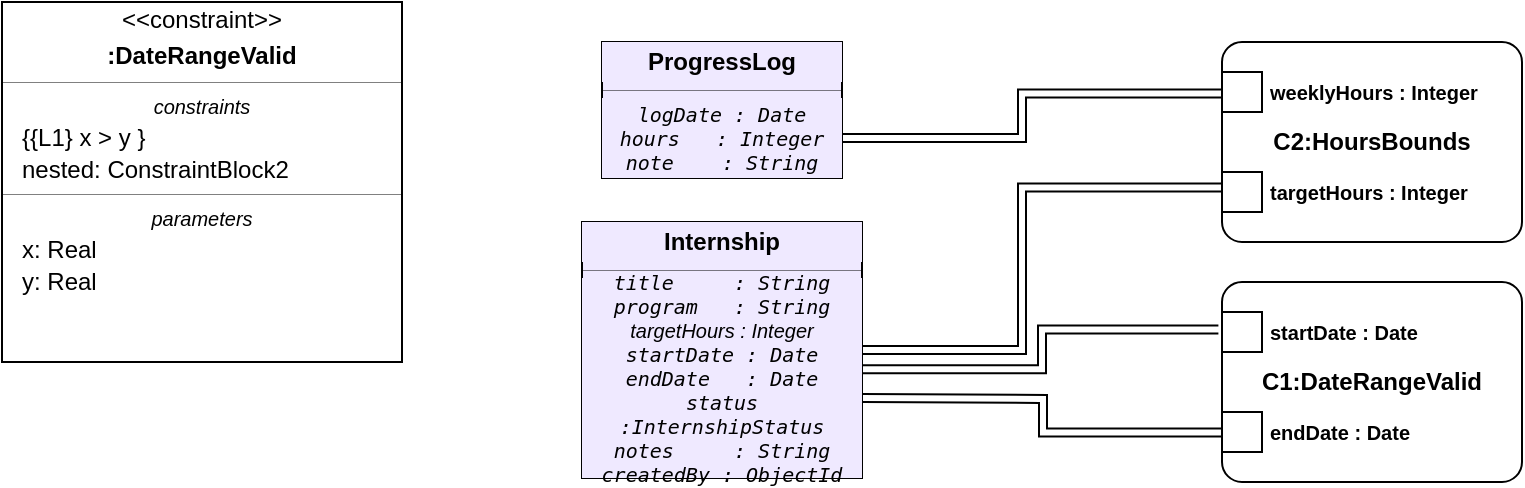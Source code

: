 <mxfile version="28.1.0">
  <diagram name="Page-1" id="t2bU7IRWSIcQhggi6Y1c">
    <mxGraphModel dx="679" dy="1181" grid="1" gridSize="10" guides="1" tooltips="1" connect="1" arrows="1" fold="1" page="1" pageScale="1" pageWidth="1169" pageHeight="827" math="0" shadow="0">
      <root>
        <mxCell id="0" />
        <mxCell id="1" parent="0" />
        <mxCell id="8ZP6HPVgM4Zu-W5BOYoo-1" value="" style="fontStyle=1;align=center;verticalAlign=middle;childLayout=stackLayout;horizontal=1;horizontalStack=0;resizeParent=1;resizeParentMax=0;resizeLast=0;marginBottom=0;" vertex="1" parent="1">
          <mxGeometry x="20" y="-810" width="200" height="180" as="geometry" />
        </mxCell>
        <mxCell id="8ZP6HPVgM4Zu-W5BOYoo-2" value="&amp;lt;&amp;lt;constraint&amp;gt;&amp;gt;" style="html=1;align=center;spacing=0;verticalAlign=middle;strokeColor=none;fillColor=none;whiteSpace=wrap;" vertex="1" parent="8ZP6HPVgM4Zu-W5BOYoo-1">
          <mxGeometry width="200" height="18" as="geometry" />
        </mxCell>
        <mxCell id="8ZP6HPVgM4Zu-W5BOYoo-3" value=":DateRangeValid" style="html=1;align=center;spacing=0;verticalAlign=middle;strokeColor=none;fillColor=none;whiteSpace=wrap;fontStyle=1;" vertex="1" parent="8ZP6HPVgM4Zu-W5BOYoo-1">
          <mxGeometry y="18" width="200" height="18" as="geometry" />
        </mxCell>
        <mxCell id="8ZP6HPVgM4Zu-W5BOYoo-4" value="" style="line;strokeWidth=0.25;fillColor=none;align=left;verticalAlign=middle;spacingTop=-1;spacingLeft=3;spacingRight=3;rotatable=0;labelPosition=right;points=[];portConstraint=eastwest;" vertex="1" parent="8ZP6HPVgM4Zu-W5BOYoo-1">
          <mxGeometry y="36" width="200" height="8" as="geometry" />
        </mxCell>
        <mxCell id="8ZP6HPVgM4Zu-W5BOYoo-5" value="constraints" style="html=1;align=center;spacing=0;verticalAlign=middle;strokeColor=none;fillColor=none;whiteSpace=wrap;fontStyle=2;fontSize=10;" vertex="1" parent="8ZP6HPVgM4Zu-W5BOYoo-1">
          <mxGeometry y="44" width="200" height="16" as="geometry" />
        </mxCell>
        <mxCell id="8ZP6HPVgM4Zu-W5BOYoo-6" value="{{L1} x &gt; y }" style="html=1;align=left;spacing=0;spacingLeft=10;verticalAlign=middle;strokeColor=none;fillColor=none;whiteSpace=wrap;" vertex="1" parent="8ZP6HPVgM4Zu-W5BOYoo-1">
          <mxGeometry y="60" width="200" height="16" as="geometry" />
        </mxCell>
        <mxCell id="8ZP6HPVgM4Zu-W5BOYoo-7" value="nested: ConstraintBlock2" style="html=1;align=left;spacing=0;spacingLeft=10;verticalAlign=middle;strokeColor=none;fillColor=none;whiteSpace=wrap;" vertex="1" parent="8ZP6HPVgM4Zu-W5BOYoo-1">
          <mxGeometry y="76" width="200" height="16" as="geometry" />
        </mxCell>
        <mxCell id="8ZP6HPVgM4Zu-W5BOYoo-8" value="" style="line;strokeWidth=0.25;fillColor=none;align=left;verticalAlign=middle;spacingTop=-1;spacingLeft=3;spacingRight=3;rotatable=0;labelPosition=right;points=[];portConstraint=eastwest;" vertex="1" parent="8ZP6HPVgM4Zu-W5BOYoo-1">
          <mxGeometry y="92" width="200" height="8" as="geometry" />
        </mxCell>
        <mxCell id="8ZP6HPVgM4Zu-W5BOYoo-9" value="parameters" style="html=1;align=center;spacing=0;verticalAlign=middle;strokeColor=none;fillColor=none;whiteSpace=wrap;fontStyle=2;fontSize=10;" vertex="1" parent="8ZP6HPVgM4Zu-W5BOYoo-1">
          <mxGeometry y="100" width="200" height="16" as="geometry" />
        </mxCell>
        <mxCell id="8ZP6HPVgM4Zu-W5BOYoo-10" value="x: Real" style="html=1;align=left;spacing=0;spacingLeft=10;verticalAlign=middle;strokeColor=none;fillColor=none;whiteSpace=wrap;" vertex="1" parent="8ZP6HPVgM4Zu-W5BOYoo-1">
          <mxGeometry y="116" width="200" height="16" as="geometry" />
        </mxCell>
        <mxCell id="8ZP6HPVgM4Zu-W5BOYoo-11" value="y: Real" style="html=1;align=left;spacing=0;spacingLeft=10;verticalAlign=middle;strokeColor=none;fillColor=none;whiteSpace=wrap;" vertex="1" parent="8ZP6HPVgM4Zu-W5BOYoo-1">
          <mxGeometry y="132" width="200" height="16" as="geometry" />
        </mxCell>
        <mxCell id="8ZP6HPVgM4Zu-W5BOYoo-12" value="" style="html=1;align=left;spacing=0;spacingLeft=10;verticalAlign=middle;strokeColor=none;fillColor=none;whiteSpace=wrap;" vertex="1" parent="8ZP6HPVgM4Zu-W5BOYoo-1">
          <mxGeometry y="148" width="200" height="32" as="geometry" />
        </mxCell>
        <mxCell id="8ZP6HPVgM4Zu-W5BOYoo-13" value="C1:DateRangeValid" style="html=1;shape=mxgraph.sysml.paramDgm;fontStyle=1;whiteSpace=wrap;align=center;" vertex="1" parent="1">
          <mxGeometry x="630" y="-670" width="150" height="100" as="geometry" />
        </mxCell>
        <mxCell id="8ZP6HPVgM4Zu-W5BOYoo-14" value="startDate : Date" style="resizable=0;html=1;align=left;verticalAlign=middle;labelPosition=left;verticalLabelPosition=middle;labelBackgroundColor=none;fontSize=10;spacingLeft=22;fontStyle=1;" connectable="0" vertex="1" parent="8ZP6HPVgM4Zu-W5BOYoo-13">
          <mxGeometry y="25" as="geometry" />
        </mxCell>
        <mxCell id="8ZP6HPVgM4Zu-W5BOYoo-15" value="endDate : Date" style="resizable=0;html=1;align=left;verticalAlign=middle;labelPosition=left;verticalLabelPosition=middle;labelBackgroundColor=none;fontSize=10;spacingLeft=22;fontStyle=1;" connectable="0" vertex="1" parent="8ZP6HPVgM4Zu-W5BOYoo-13">
          <mxGeometry y="75" as="geometry" />
        </mxCell>
        <mxCell id="8ZP6HPVgM4Zu-W5BOYoo-16" value="C2:HoursBounds" style="html=1;shape=mxgraph.sysml.paramDgm;fontStyle=1;whiteSpace=wrap;align=center;" vertex="1" parent="1">
          <mxGeometry x="630" y="-790" width="150" height="100" as="geometry" />
        </mxCell>
        <mxCell id="8ZP6HPVgM4Zu-W5BOYoo-17" value="weeklyHours : Integer" style="resizable=0;html=1;align=left;verticalAlign=middle;labelPosition=left;verticalLabelPosition=middle;labelBackgroundColor=none;fontSize=10;spacingLeft=22;fontStyle=1;" connectable="0" vertex="1" parent="8ZP6HPVgM4Zu-W5BOYoo-16">
          <mxGeometry y="25" as="geometry" />
        </mxCell>
        <mxCell id="8ZP6HPVgM4Zu-W5BOYoo-18" value="targetHours : Integer" style="resizable=0;html=1;align=left;verticalAlign=middle;labelPosition=left;verticalLabelPosition=middle;labelBackgroundColor=none;fontSize=10;spacingLeft=22;fontStyle=1;" connectable="0" vertex="1" parent="8ZP6HPVgM4Zu-W5BOYoo-16">
          <mxGeometry y="75" as="geometry" />
        </mxCell>
        <mxCell id="8ZP6HPVgM4Zu-W5BOYoo-19" value="" style="fontStyle=1;align=center;verticalAlign=middle;childLayout=stackLayout;horizontal=1;horizontalStack=0;resizeParent=1;resizeParentMax=0;resizeLast=0;marginBottom=0;labelBackgroundColor=none;fillColor=#EFE9FF;" vertex="1" parent="1">
          <mxGeometry x="310" y="-700" width="140" height="128" as="geometry" />
        </mxCell>
        <mxCell id="8ZP6HPVgM4Zu-W5BOYoo-20" value="Internship" style="html=1;align=center;spacing=0;verticalAlign=middle;strokeColor=none;fillColor=#EFE9FF;whiteSpace=wrap;fontStyle=1;labelBackgroundColor=none;" vertex="1" parent="8ZP6HPVgM4Zu-W5BOYoo-19">
          <mxGeometry width="140" height="20" as="geometry" />
        </mxCell>
        <mxCell id="8ZP6HPVgM4Zu-W5BOYoo-21" value="" style="line;strokeWidth=0.25;fillColor=#EFE9FF;align=left;verticalAlign=middle;spacingTop=-1;spacingLeft=3;spacingRight=3;rotatable=0;labelPosition=right;points=[];portConstraint=eastwest;labelBackgroundColor=none;" vertex="1" parent="8ZP6HPVgM4Zu-W5BOYoo-19">
          <mxGeometry y="20" width="140" height="8" as="geometry" />
        </mxCell>
        <mxCell id="8ZP6HPVgM4Zu-W5BOYoo-22" value="&lt;div&gt;&lt;font face=&quot;monospace&quot;&gt;title&amp;nbsp; &amp;nbsp; &amp;nbsp;: String&lt;/font&gt;&lt;/div&gt;&lt;div&gt;&lt;font face=&quot;monospace&quot;&gt;program&amp;nbsp; &amp;nbsp;: String&lt;/font&gt;&lt;/div&gt;&lt;div&gt;targetHours : Integer&lt;font face=&quot;monospace&quot;&gt;&lt;/font&gt;&lt;/div&gt;&lt;div&gt;&lt;font face=&quot;monospace&quot;&gt;startDate : Date&lt;/font&gt;&lt;/div&gt;&lt;div&gt;&lt;font face=&quot;monospace&quot;&gt;endDate&amp;nbsp; &amp;nbsp;: Date&lt;/font&gt;&lt;/div&gt;&lt;div&gt;&lt;font face=&quot;monospace&quot;&gt;status :InternshipStatus&lt;/font&gt;&lt;/div&gt;&lt;div&gt;&lt;font face=&quot;monospace&quot;&gt;notes&amp;nbsp; &amp;nbsp; &amp;nbsp;: String&lt;/font&gt;&lt;/div&gt;&lt;div&gt;&lt;font face=&quot;monospace&quot;&gt;createdBy : ObjectId&lt;/font&gt;&lt;/div&gt;" style="html=1;align=center;spacing=0;verticalAlign=middle;strokeColor=none;fillColor=#EFE9FF;whiteSpace=wrap;fontStyle=2;fontSize=10;labelBackgroundColor=none;" vertex="1" parent="8ZP6HPVgM4Zu-W5BOYoo-19">
          <mxGeometry y="28" width="140" height="100" as="geometry" />
        </mxCell>
        <mxCell id="8ZP6HPVgM4Zu-W5BOYoo-24" value="" style="fontStyle=1;align=center;verticalAlign=middle;childLayout=stackLayout;horizontal=1;horizontalStack=0;resizeParent=1;resizeParentMax=0;resizeLast=0;marginBottom=0;labelBackgroundColor=none;fillColor=#EFE9FF;" vertex="1" parent="1">
          <mxGeometry x="320" y="-790" width="120" height="68" as="geometry" />
        </mxCell>
        <mxCell id="8ZP6HPVgM4Zu-W5BOYoo-25" value="ProgressLog" style="html=1;align=center;spacing=0;verticalAlign=middle;strokeColor=none;fillColor=#EFE9FF;whiteSpace=wrap;fontStyle=1;labelBackgroundColor=none;" vertex="1" parent="8ZP6HPVgM4Zu-W5BOYoo-24">
          <mxGeometry width="120" height="20" as="geometry" />
        </mxCell>
        <mxCell id="8ZP6HPVgM4Zu-W5BOYoo-26" value="" style="line;strokeWidth=0.25;fillColor=#EFE9FF;align=left;verticalAlign=middle;spacingTop=-1;spacingLeft=3;spacingRight=3;rotatable=0;labelPosition=right;points=[];portConstraint=eastwest;labelBackgroundColor=none;" vertex="1" parent="8ZP6HPVgM4Zu-W5BOYoo-24">
          <mxGeometry y="20" width="120" height="8" as="geometry" />
        </mxCell>
        <mxCell id="8ZP6HPVgM4Zu-W5BOYoo-27" value="&lt;div&gt;&lt;font face=&quot;monospace&quot;&gt;logDate : Date&lt;/font&gt;&lt;/div&gt;&lt;div&gt;&lt;font face=&quot;monospace&quot;&gt;hours&amp;nbsp; &amp;nbsp;: Integer&lt;/font&gt;&lt;/div&gt;&lt;div&gt;&lt;font face=&quot;monospace&quot;&gt;note&amp;nbsp; &amp;nbsp; : String&lt;/font&gt;&lt;/div&gt;" style="html=1;align=center;spacing=0;verticalAlign=middle;strokeColor=none;fillColor=#EFE9FF;whiteSpace=wrap;fontStyle=2;fontSize=10;labelBackgroundColor=none;" vertex="1" parent="8ZP6HPVgM4Zu-W5BOYoo-24">
          <mxGeometry y="28" width="120" height="40" as="geometry" />
        </mxCell>
        <mxCell id="8ZP6HPVgM4Zu-W5BOYoo-31" style="edgeStyle=orthogonalEdgeStyle;rounded=0;orthogonalLoop=1;jettySize=auto;html=1;exitX=1;exitY=0.5;exitDx=0;exitDy=0;entryX=0;entryY=0.257;entryDx=0;entryDy=0;entryPerimeter=0;shape=link;" edge="1" parent="1" source="8ZP6HPVgM4Zu-W5BOYoo-27" target="8ZP6HPVgM4Zu-W5BOYoo-16">
          <mxGeometry relative="1" as="geometry">
            <Array as="points">
              <mxPoint x="530" y="-742" />
              <mxPoint x="530" y="-764" />
            </Array>
          </mxGeometry>
        </mxCell>
        <mxCell id="8ZP6HPVgM4Zu-W5BOYoo-32" style="edgeStyle=orthogonalEdgeStyle;rounded=0;orthogonalLoop=1;jettySize=auto;html=1;exitX=1.003;exitY=0.456;exitDx=0;exitDy=0;entryX=-0.012;entryY=0.238;entryDx=0;entryDy=0;entryPerimeter=0;shape=link;exitPerimeter=0;" edge="1" parent="1" source="8ZP6HPVgM4Zu-W5BOYoo-22" target="8ZP6HPVgM4Zu-W5BOYoo-13">
          <mxGeometry relative="1" as="geometry" />
        </mxCell>
        <mxCell id="8ZP6HPVgM4Zu-W5BOYoo-33" style="edgeStyle=orthogonalEdgeStyle;rounded=0;orthogonalLoop=1;jettySize=auto;html=1;entryX=0;entryY=0.752;entryDx=0;entryDy=0;entryPerimeter=0;shape=link;" edge="1" parent="1" target="8ZP6HPVgM4Zu-W5BOYoo-13">
          <mxGeometry relative="1" as="geometry">
            <mxPoint x="450" y="-612" as="sourcePoint" />
          </mxGeometry>
        </mxCell>
        <mxCell id="8ZP6HPVgM4Zu-W5BOYoo-34" style="edgeStyle=orthogonalEdgeStyle;rounded=0;orthogonalLoop=1;jettySize=auto;html=1;entryX=0;entryY=0.728;entryDx=0;entryDy=0;entryPerimeter=0;shape=link;" edge="1" parent="1" source="8ZP6HPVgM4Zu-W5BOYoo-19" target="8ZP6HPVgM4Zu-W5BOYoo-16">
          <mxGeometry relative="1" as="geometry">
            <Array as="points">
              <mxPoint x="530" y="-636" />
              <mxPoint x="530" y="-717" />
            </Array>
          </mxGeometry>
        </mxCell>
      </root>
    </mxGraphModel>
  </diagram>
</mxfile>
